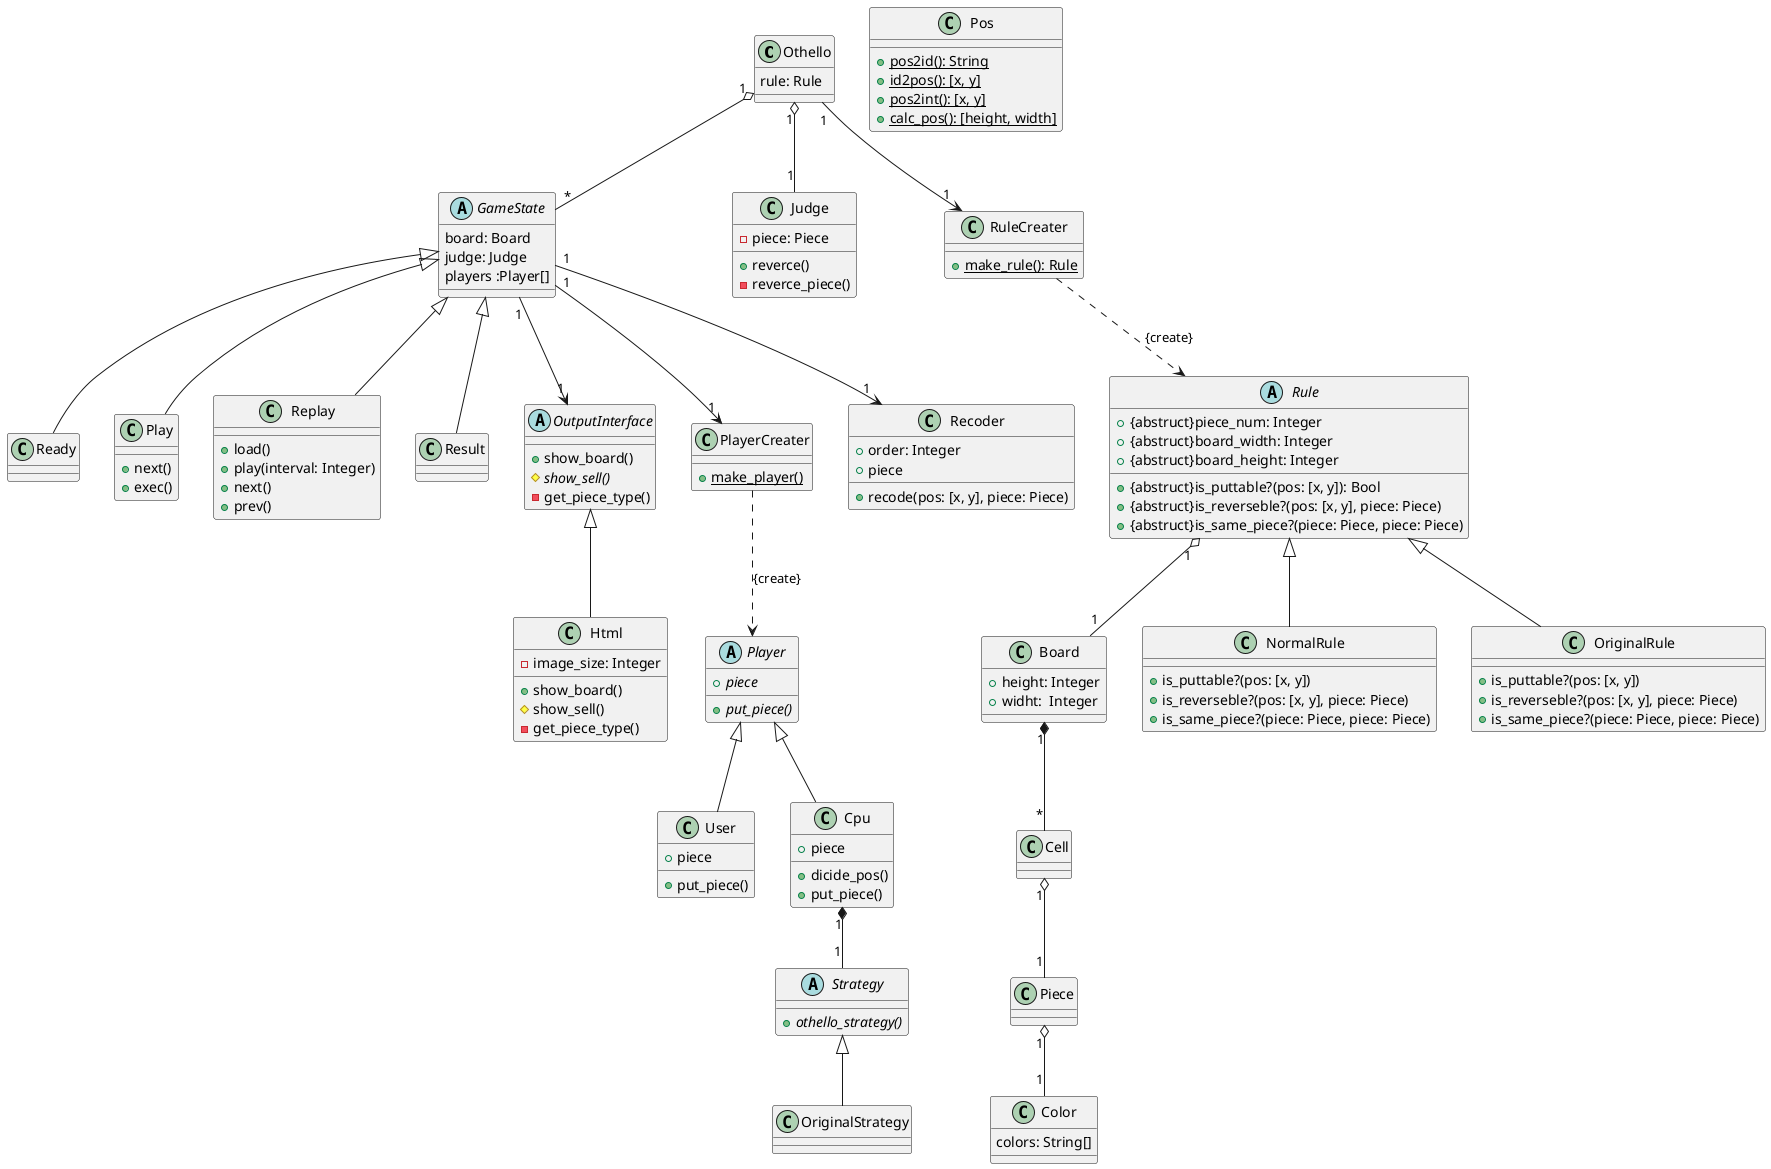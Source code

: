 @startuml{othello.png}

class Othello {
  rule: Rule
}

abstract GameState {
  board: Board
  judge: Judge
  players :Player[]
}

class Board {
  +height: Integer
  +widht:  Integer
}

class Cell {
}

class Piece {
}

class Piece {
}

class Color {
  colors: String[]
}

class Pos {
  +{static} pos2id(): String
  +{static} id2pos(): [x, y]
  +{static} pos2int(): [x, y]
  +{static} calc_pos(): [height, width]
}

class Ready {
}

class Play {
  +next()
  +exec()
}

class Replay {
  +load()
  +play(interval: Integer)
  +next()
  +prev()
}

class Result {
}

' Outputinterface {{{
abstract OutputInterface {
  +show_board()
  #{abstract} show_sell()
  -get_piece_type()
}

class Html {
  -image_size: Integer

  +show_board()
  #show_sell()
  -get_piece_type()
}
' }}}

' Player {{{
abstract Player {
  +{abstract} piece
  +{abstract} put_piece()
}

class User {
  +piece
  +put_piece()
}

class Cpu {
  +piece
  +dicide_pos()
  +put_piece()
}

abstract Strategy {
  +{abstract} othello_strategy()
}
class OriginalStrategy {

}

class PlayerCreater {
  +{static} make_player()
}
' }}}

class Judge {
  -piece: Piece
  +reverce()
  -reverce_piece()
}

' Rule {{{
abstract Rule {
  +{abstruct}piece_num: Integer
  +{abstruct}board_width: Integer
  +{abstruct}board_height: Integer

  +{abstruct}is_puttable?(pos: [x, y]): Bool
  +{abstruct}is_reverseble?(pos: [x, y], piece: Piece)
  +{abstruct}is_same_piece?(piece: Piece, piece: Piece)
}

class NormalRule {
  +is_puttable?(pos: [x, y])
  +is_reverseble?(pos: [x, y], piece: Piece)
  +is_same_piece?(piece: Piece, piece: Piece)
}

class OriginalRule {
  +is_puttable?(pos: [x, y])
  +is_reverseble?(pos: [x, y], piece: Piece)
  +is_same_piece?(piece: Piece, piece: Piece)
}

class Recoder {
  +order: Integer
  +piece
  +recode(pos: [x, y], piece: Piece)
}

class RuleCreater {
  +{static} make_rule(): Rule
}

' }}}

' 関連 {{{
Othello "1" o-- "*" GameState
Othello "1" o-- "1" Judge
Othello "1" --> "1" RuleCreater

GameState "1" --> "1" Recoder
GameState <|-- Ready
GameState <|-- Play
GameState <|-- Replay
GameState <|-- Result
GameState "1" --> "1" PlayerCreater
GameState "1" --> "1" OutputInterface

Board "1" *-- "*" Cell

RuleCreater ..> Rule : {create}
Rule <|-- NormalRule
Rule <|-- OriginalRule
Rule "1" o-- "1" Board

PlayerCreater ..> Player : {create}
Player <|-- User
Player <|-- Cpu

Cpu "1" *-- "1" Strategy
Strategy <|-- OriginalStrategy

Cell  "1" o-- "1" Piece
Piece "1" o-- "1" Color

OutputInterface <|-- Html
' }}}

@enduml
